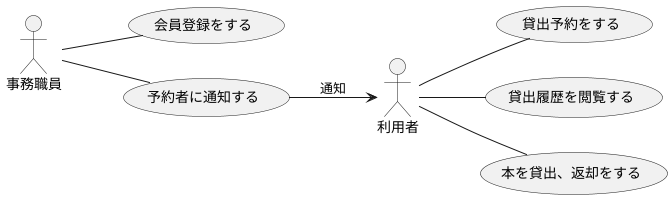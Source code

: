 @startuml 図書館システムユースケース
skinparam actorStyle stick
left to right direction

actor 利用者
actor 事務職員

(貸出予約をする) as UC1
(貸出履歴を閲覧する) as UC2
(本を貸出、返却をする) as UC3
(会員登録をする) as UC4
' (本を返却する) as UC4
(予約者に通知する) as UC5

事務職員 -- UC4
事務職員 -- UC5

利用者 -- UC1
利用者 -- UC2
利用者 -- UC3



UC5 --> 利用者 : 通知

@enduml
